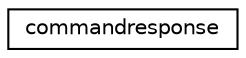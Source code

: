 digraph "Graphical Class Hierarchy"
{
  edge [fontname="Helvetica",fontsize="10",labelfontname="Helvetica",labelfontsize="10"];
  node [fontname="Helvetica",fontsize="10",shape=record];
  rankdir="LR";
  Node0 [label="commandresponse",height=0.2,width=0.4,color="black", fillcolor="white", style="filled",URL="$structcommandresponse.html",tooltip="Struct data for all command which are changed blockchain data. "];
}
